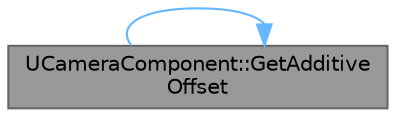 digraph "UCameraComponent::GetAdditiveOffset"
{
 // INTERACTIVE_SVG=YES
 // LATEX_PDF_SIZE
  bgcolor="transparent";
  edge [fontname=Helvetica,fontsize=10,labelfontname=Helvetica,labelfontsize=10];
  node [fontname=Helvetica,fontsize=10,shape=box,height=0.2,width=0.4];
  rankdir="LR";
  Node1 [id="Node000001",label="UCameraComponent::GetAdditive\lOffset",height=0.2,width=0.4,color="gray40", fillcolor="grey60", style="filled", fontcolor="black",tooltip="Get the additive offset."];
  Node1 -> Node1 [id="edge1_Node000001_Node000001",color="steelblue1",style="solid",tooltip=" "];
}

